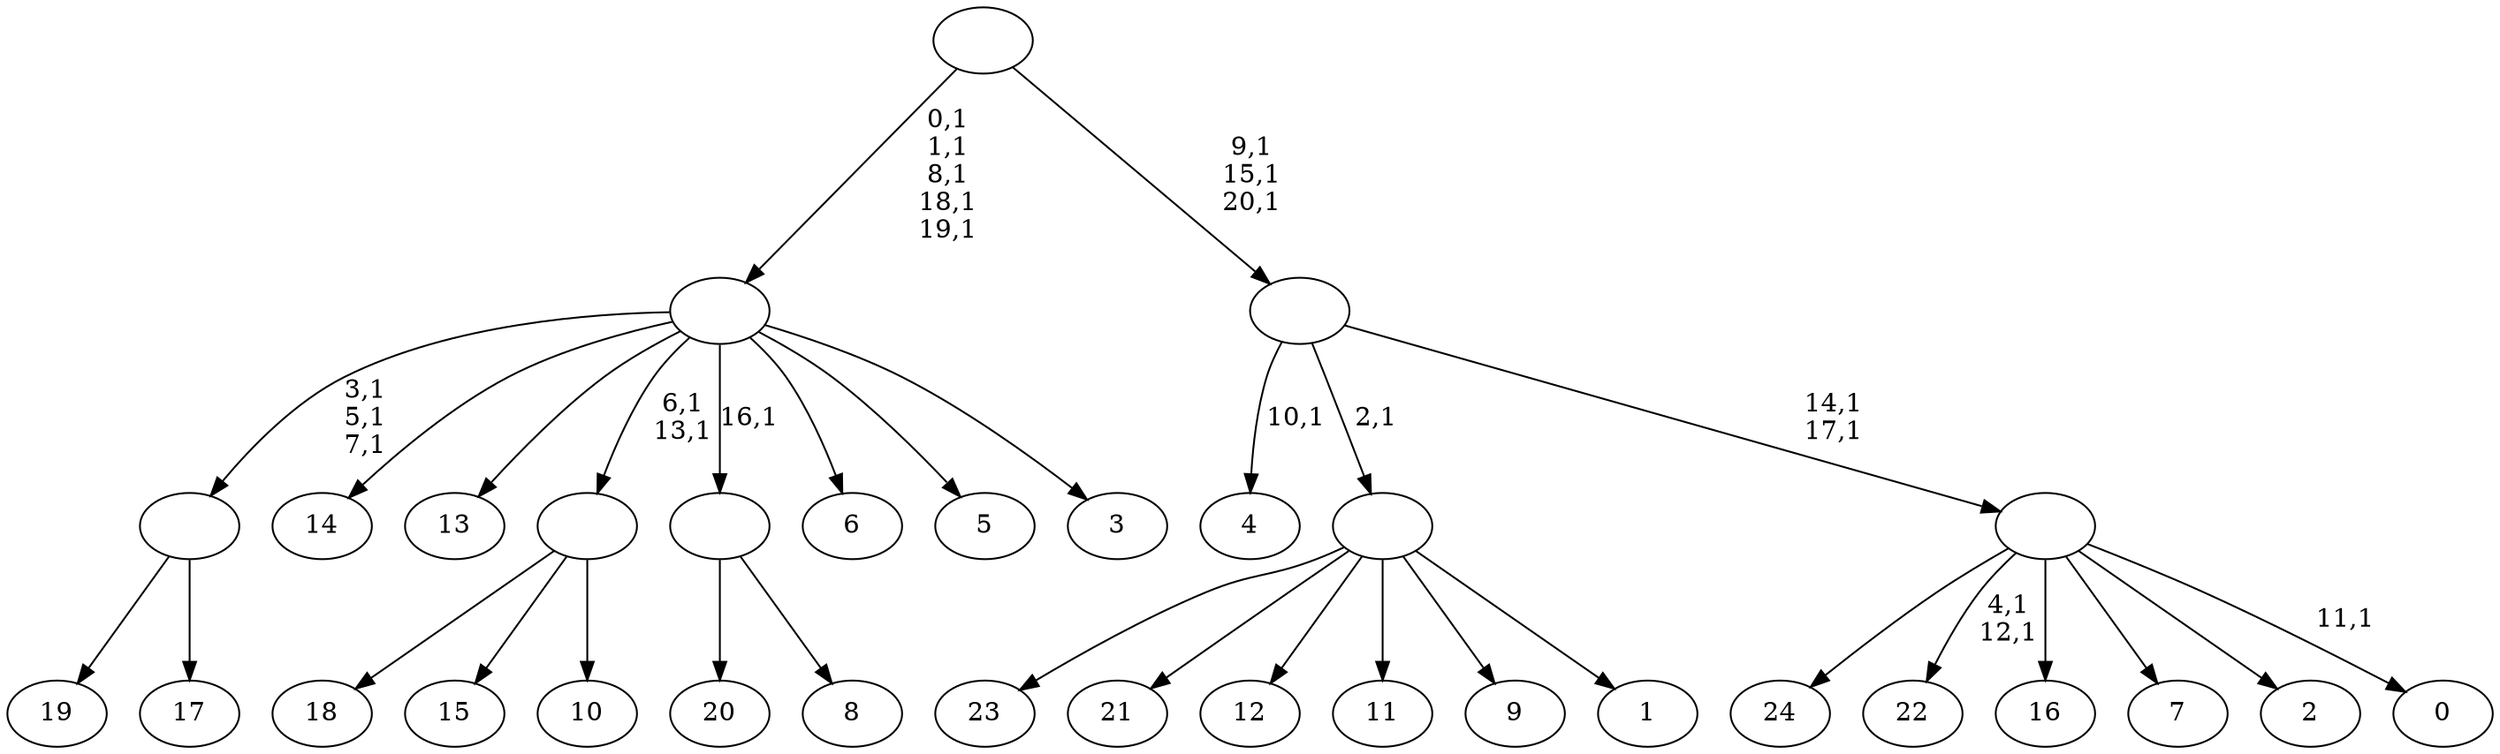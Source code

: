 digraph T {
	46 [label="24"]
	45 [label="23"]
	44 [label="22"]
	41 [label="21"]
	40 [label="20"]
	39 [label="19"]
	38 [label="18"]
	37 [label="17"]
	36 [label=""]
	33 [label="16"]
	32 [label="15"]
	31 [label="14"]
	30 [label="13"]
	29 [label="12"]
	28 [label="11"]
	27 [label="10"]
	26 [label=""]
	24 [label="9"]
	23 [label="8"]
	22 [label=""]
	21 [label="7"]
	20 [label="6"]
	19 [label="5"]
	18 [label="4"]
	16 [label="3"]
	15 [label=""]
	10 [label="2"]
	9 [label="1"]
	8 [label=""]
	7 [label="0"]
	5 [label=""]
	3 [label=""]
	0 [label=""]
	36 -> 39 [label=""]
	36 -> 37 [label=""]
	26 -> 38 [label=""]
	26 -> 32 [label=""]
	26 -> 27 [label=""]
	22 -> 40 [label=""]
	22 -> 23 [label=""]
	15 -> 26 [label="6,1\n13,1"]
	15 -> 36 [label="3,1\n5,1\n7,1"]
	15 -> 31 [label=""]
	15 -> 30 [label=""]
	15 -> 22 [label="16,1"]
	15 -> 20 [label=""]
	15 -> 19 [label=""]
	15 -> 16 [label=""]
	8 -> 45 [label=""]
	8 -> 41 [label=""]
	8 -> 29 [label=""]
	8 -> 28 [label=""]
	8 -> 24 [label=""]
	8 -> 9 [label=""]
	5 -> 7 [label="11,1"]
	5 -> 44 [label="4,1\n12,1"]
	5 -> 46 [label=""]
	5 -> 33 [label=""]
	5 -> 21 [label=""]
	5 -> 10 [label=""]
	3 -> 5 [label="14,1\n17,1"]
	3 -> 18 [label="10,1"]
	3 -> 8 [label="2,1"]
	0 -> 3 [label="9,1\n15,1\n20,1"]
	0 -> 15 [label="0,1\n1,1\n8,1\n18,1\n19,1"]
}
